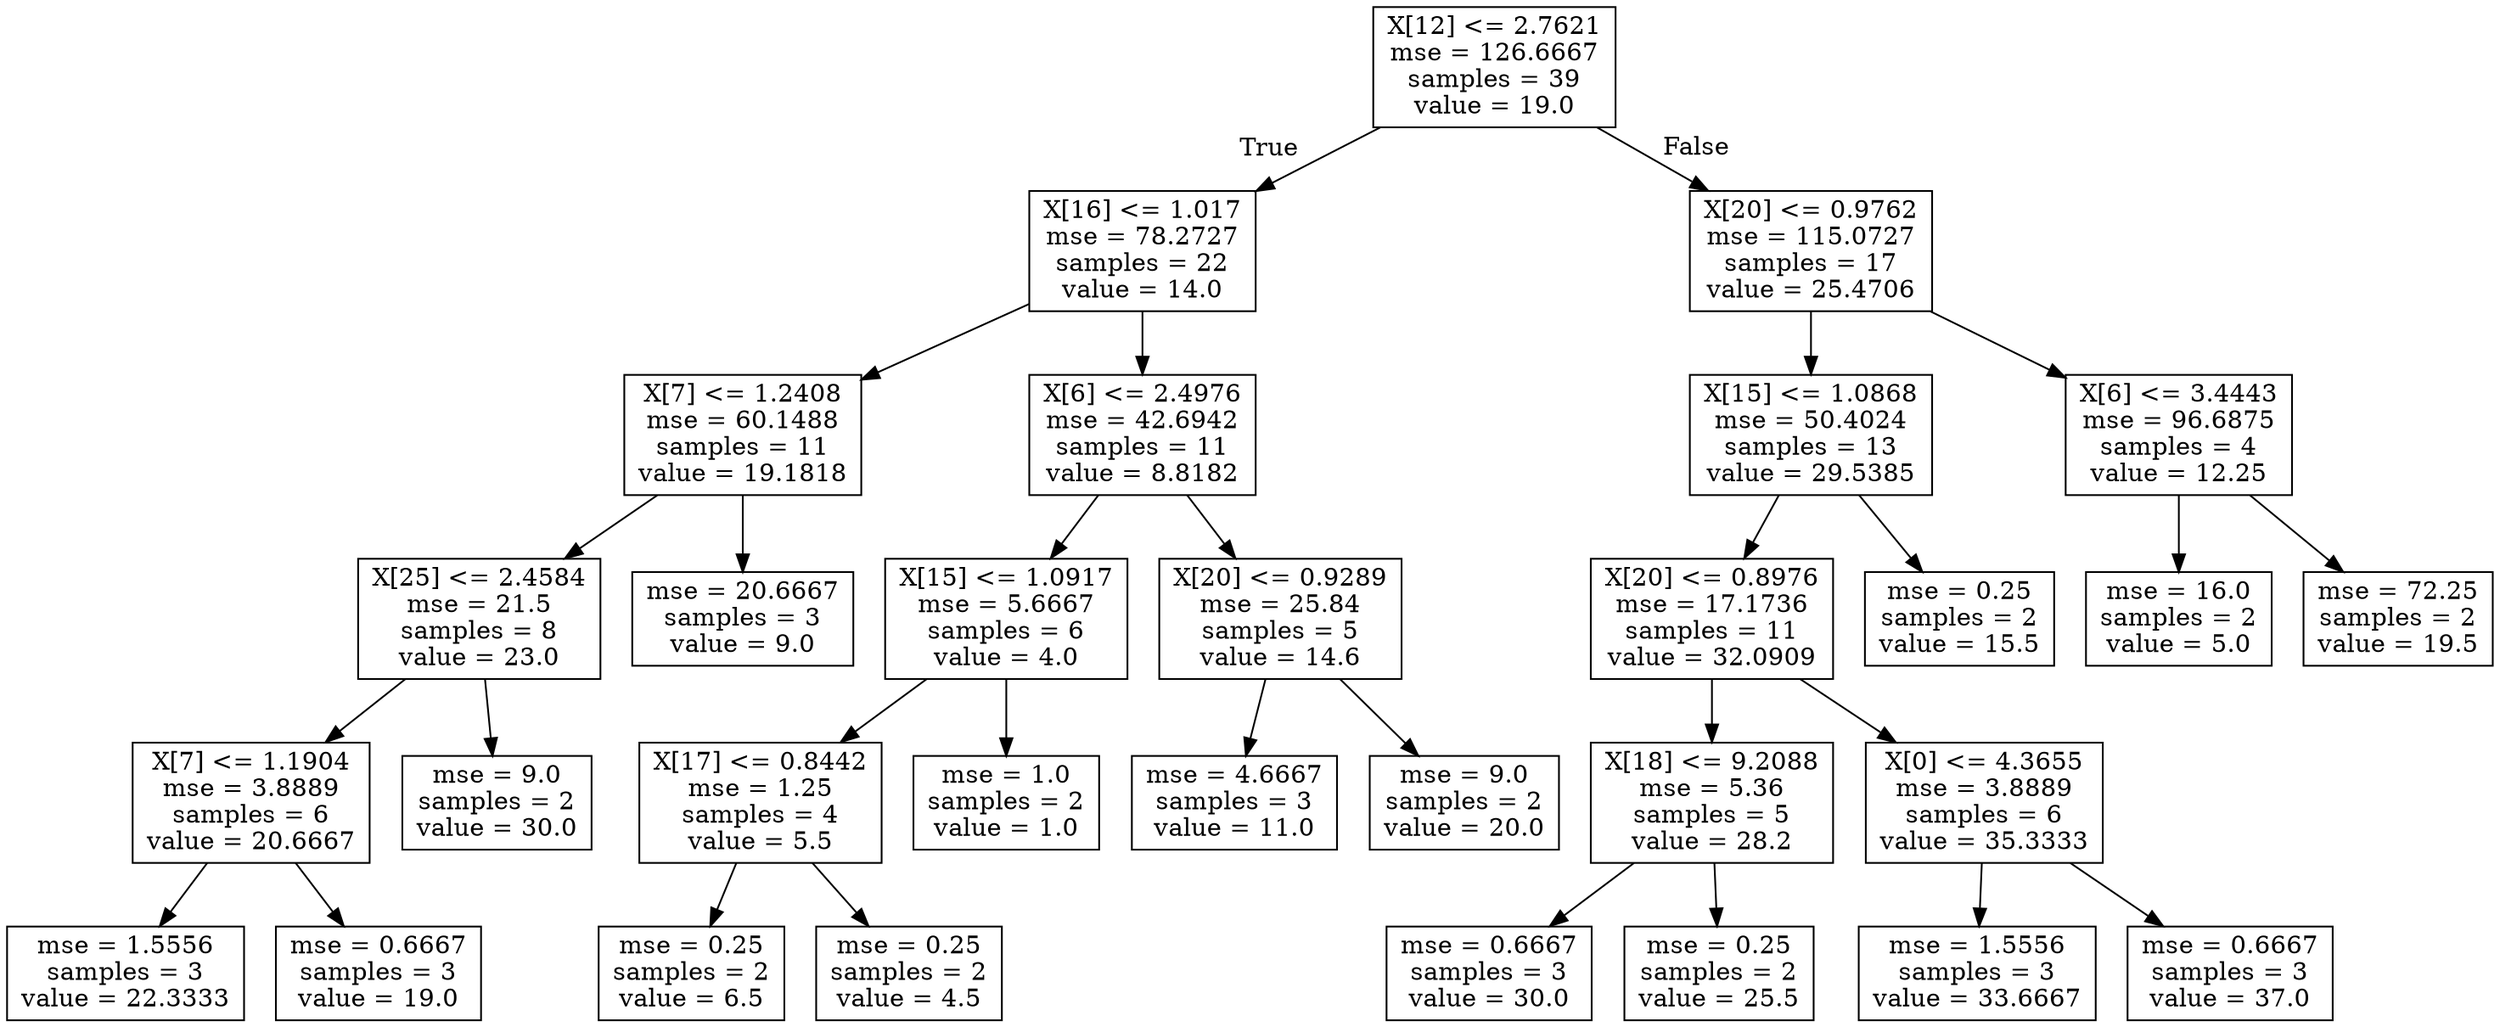 digraph Tree {
node [shape=box] ;
0 [label="X[12] <= 2.7621\nmse = 126.6667\nsamples = 39\nvalue = 19.0"] ;
1 [label="X[16] <= 1.017\nmse = 78.2727\nsamples = 22\nvalue = 14.0"] ;
0 -> 1 [labeldistance=2.5, labelangle=45, headlabel="True"] ;
2 [label="X[7] <= 1.2408\nmse = 60.1488\nsamples = 11\nvalue = 19.1818"] ;
1 -> 2 ;
3 [label="X[25] <= 2.4584\nmse = 21.5\nsamples = 8\nvalue = 23.0"] ;
2 -> 3 ;
4 [label="X[7] <= 1.1904\nmse = 3.8889\nsamples = 6\nvalue = 20.6667"] ;
3 -> 4 ;
5 [label="mse = 1.5556\nsamples = 3\nvalue = 22.3333"] ;
4 -> 5 ;
6 [label="mse = 0.6667\nsamples = 3\nvalue = 19.0"] ;
4 -> 6 ;
7 [label="mse = 9.0\nsamples = 2\nvalue = 30.0"] ;
3 -> 7 ;
8 [label="mse = 20.6667\nsamples = 3\nvalue = 9.0"] ;
2 -> 8 ;
9 [label="X[6] <= 2.4976\nmse = 42.6942\nsamples = 11\nvalue = 8.8182"] ;
1 -> 9 ;
10 [label="X[15] <= 1.0917\nmse = 5.6667\nsamples = 6\nvalue = 4.0"] ;
9 -> 10 ;
11 [label="X[17] <= 0.8442\nmse = 1.25\nsamples = 4\nvalue = 5.5"] ;
10 -> 11 ;
12 [label="mse = 0.25\nsamples = 2\nvalue = 6.5"] ;
11 -> 12 ;
13 [label="mse = 0.25\nsamples = 2\nvalue = 4.5"] ;
11 -> 13 ;
14 [label="mse = 1.0\nsamples = 2\nvalue = 1.0"] ;
10 -> 14 ;
15 [label="X[20] <= 0.9289\nmse = 25.84\nsamples = 5\nvalue = 14.6"] ;
9 -> 15 ;
16 [label="mse = 4.6667\nsamples = 3\nvalue = 11.0"] ;
15 -> 16 ;
17 [label="mse = 9.0\nsamples = 2\nvalue = 20.0"] ;
15 -> 17 ;
18 [label="X[20] <= 0.9762\nmse = 115.0727\nsamples = 17\nvalue = 25.4706"] ;
0 -> 18 [labeldistance=2.5, labelangle=-45, headlabel="False"] ;
19 [label="X[15] <= 1.0868\nmse = 50.4024\nsamples = 13\nvalue = 29.5385"] ;
18 -> 19 ;
20 [label="X[20] <= 0.8976\nmse = 17.1736\nsamples = 11\nvalue = 32.0909"] ;
19 -> 20 ;
21 [label="X[18] <= 9.2088\nmse = 5.36\nsamples = 5\nvalue = 28.2"] ;
20 -> 21 ;
22 [label="mse = 0.6667\nsamples = 3\nvalue = 30.0"] ;
21 -> 22 ;
23 [label="mse = 0.25\nsamples = 2\nvalue = 25.5"] ;
21 -> 23 ;
24 [label="X[0] <= 4.3655\nmse = 3.8889\nsamples = 6\nvalue = 35.3333"] ;
20 -> 24 ;
25 [label="mse = 1.5556\nsamples = 3\nvalue = 33.6667"] ;
24 -> 25 ;
26 [label="mse = 0.6667\nsamples = 3\nvalue = 37.0"] ;
24 -> 26 ;
27 [label="mse = 0.25\nsamples = 2\nvalue = 15.5"] ;
19 -> 27 ;
28 [label="X[6] <= 3.4443\nmse = 96.6875\nsamples = 4\nvalue = 12.25"] ;
18 -> 28 ;
29 [label="mse = 16.0\nsamples = 2\nvalue = 5.0"] ;
28 -> 29 ;
30 [label="mse = 72.25\nsamples = 2\nvalue = 19.5"] ;
28 -> 30 ;
}